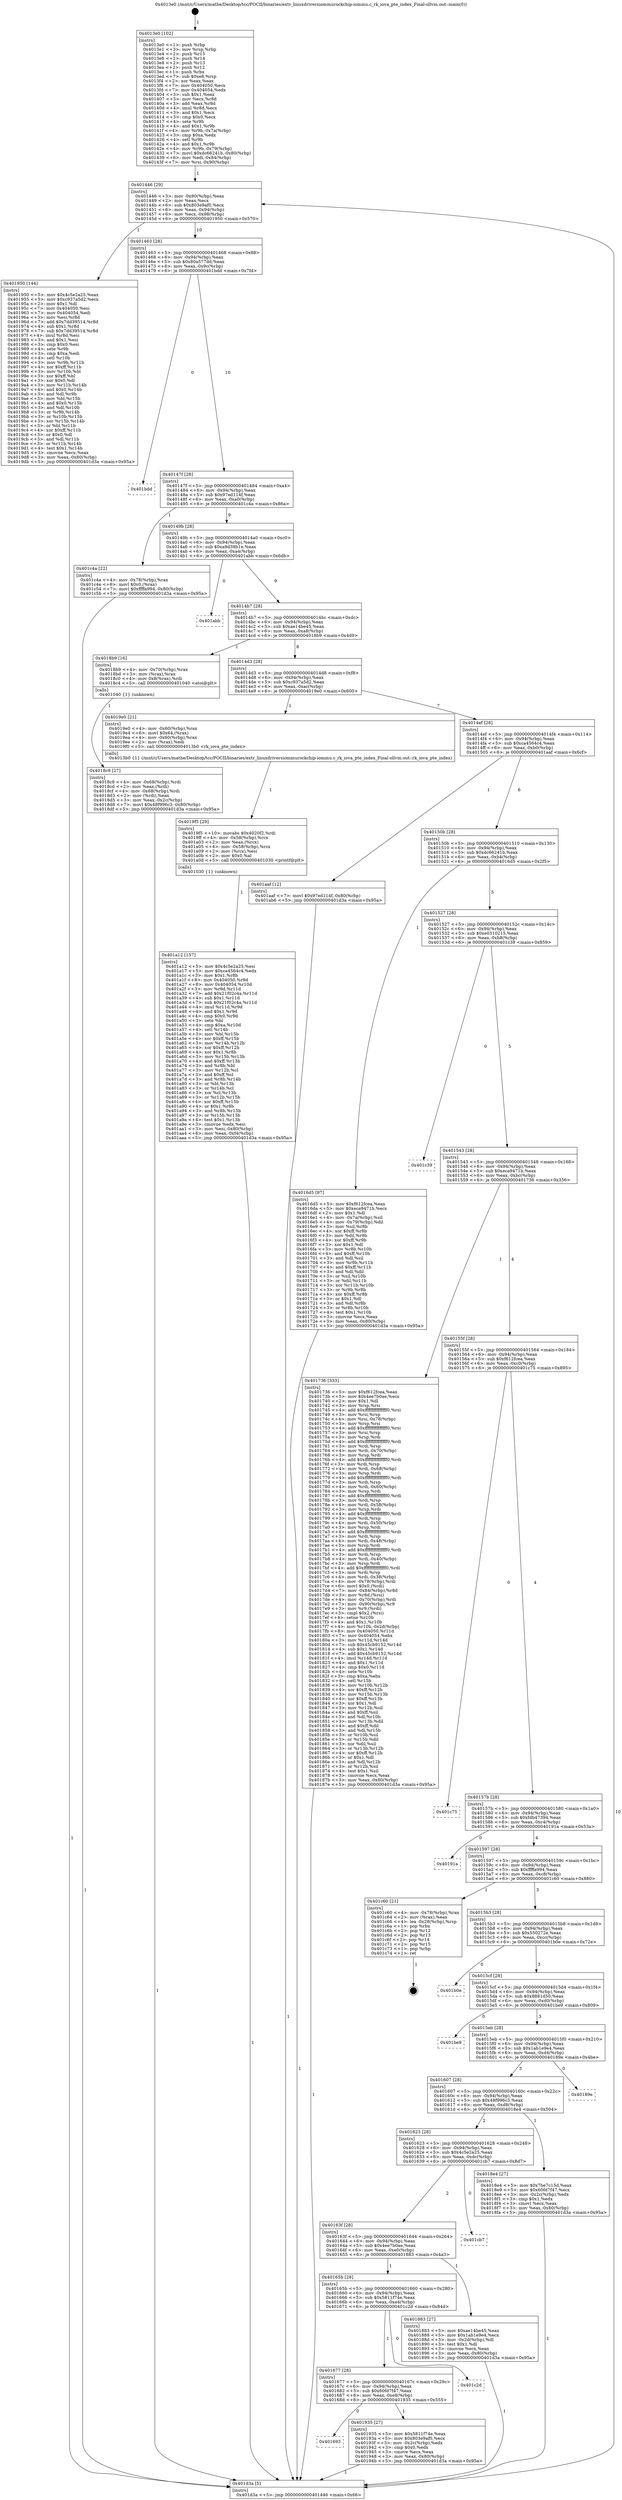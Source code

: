 digraph "0x4013e0" {
  label = "0x4013e0 (/mnt/c/Users/mathe/Desktop/tcc/POCII/binaries/extr_linuxdriversiommurockchip-iommu.c_rk_iova_pte_index_Final-ollvm.out::main(0))"
  labelloc = "t"
  node[shape=record]

  Entry [label="",width=0.3,height=0.3,shape=circle,fillcolor=black,style=filled]
  "0x401446" [label="{
     0x401446 [29]\l
     | [instrs]\l
     &nbsp;&nbsp;0x401446 \<+3\>: mov -0x80(%rbp),%eax\l
     &nbsp;&nbsp;0x401449 \<+2\>: mov %eax,%ecx\l
     &nbsp;&nbsp;0x40144b \<+6\>: sub $0x803e9af0,%ecx\l
     &nbsp;&nbsp;0x401451 \<+6\>: mov %eax,-0x94(%rbp)\l
     &nbsp;&nbsp;0x401457 \<+6\>: mov %ecx,-0x98(%rbp)\l
     &nbsp;&nbsp;0x40145d \<+6\>: je 0000000000401950 \<main+0x570\>\l
  }"]
  "0x401950" [label="{
     0x401950 [144]\l
     | [instrs]\l
     &nbsp;&nbsp;0x401950 \<+5\>: mov $0x4c5e2a25,%eax\l
     &nbsp;&nbsp;0x401955 \<+5\>: mov $0xc937a5d2,%ecx\l
     &nbsp;&nbsp;0x40195a \<+2\>: mov $0x1,%dl\l
     &nbsp;&nbsp;0x40195c \<+7\>: mov 0x404050,%esi\l
     &nbsp;&nbsp;0x401963 \<+7\>: mov 0x404054,%edi\l
     &nbsp;&nbsp;0x40196a \<+3\>: mov %esi,%r8d\l
     &nbsp;&nbsp;0x40196d \<+7\>: add $0x7dd39514,%r8d\l
     &nbsp;&nbsp;0x401974 \<+4\>: sub $0x1,%r8d\l
     &nbsp;&nbsp;0x401978 \<+7\>: sub $0x7dd39514,%r8d\l
     &nbsp;&nbsp;0x40197f \<+4\>: imul %r8d,%esi\l
     &nbsp;&nbsp;0x401983 \<+3\>: and $0x1,%esi\l
     &nbsp;&nbsp;0x401986 \<+3\>: cmp $0x0,%esi\l
     &nbsp;&nbsp;0x401989 \<+4\>: sete %r9b\l
     &nbsp;&nbsp;0x40198d \<+3\>: cmp $0xa,%edi\l
     &nbsp;&nbsp;0x401990 \<+4\>: setl %r10b\l
     &nbsp;&nbsp;0x401994 \<+3\>: mov %r9b,%r11b\l
     &nbsp;&nbsp;0x401997 \<+4\>: xor $0xff,%r11b\l
     &nbsp;&nbsp;0x40199b \<+3\>: mov %r10b,%bl\l
     &nbsp;&nbsp;0x40199e \<+3\>: xor $0xff,%bl\l
     &nbsp;&nbsp;0x4019a1 \<+3\>: xor $0x0,%dl\l
     &nbsp;&nbsp;0x4019a4 \<+3\>: mov %r11b,%r14b\l
     &nbsp;&nbsp;0x4019a7 \<+4\>: and $0x0,%r14b\l
     &nbsp;&nbsp;0x4019ab \<+3\>: and %dl,%r9b\l
     &nbsp;&nbsp;0x4019ae \<+3\>: mov %bl,%r15b\l
     &nbsp;&nbsp;0x4019b1 \<+4\>: and $0x0,%r15b\l
     &nbsp;&nbsp;0x4019b5 \<+3\>: and %dl,%r10b\l
     &nbsp;&nbsp;0x4019b8 \<+3\>: or %r9b,%r14b\l
     &nbsp;&nbsp;0x4019bb \<+3\>: or %r10b,%r15b\l
     &nbsp;&nbsp;0x4019be \<+3\>: xor %r15b,%r14b\l
     &nbsp;&nbsp;0x4019c1 \<+3\>: or %bl,%r11b\l
     &nbsp;&nbsp;0x4019c4 \<+4\>: xor $0xff,%r11b\l
     &nbsp;&nbsp;0x4019c8 \<+3\>: or $0x0,%dl\l
     &nbsp;&nbsp;0x4019cb \<+3\>: and %dl,%r11b\l
     &nbsp;&nbsp;0x4019ce \<+3\>: or %r11b,%r14b\l
     &nbsp;&nbsp;0x4019d1 \<+4\>: test $0x1,%r14b\l
     &nbsp;&nbsp;0x4019d5 \<+3\>: cmovne %ecx,%eax\l
     &nbsp;&nbsp;0x4019d8 \<+3\>: mov %eax,-0x80(%rbp)\l
     &nbsp;&nbsp;0x4019db \<+5\>: jmp 0000000000401d3a \<main+0x95a\>\l
  }"]
  "0x401463" [label="{
     0x401463 [28]\l
     | [instrs]\l
     &nbsp;&nbsp;0x401463 \<+5\>: jmp 0000000000401468 \<main+0x88\>\l
     &nbsp;&nbsp;0x401468 \<+6\>: mov -0x94(%rbp),%eax\l
     &nbsp;&nbsp;0x40146e \<+5\>: sub $0x80a577dd,%eax\l
     &nbsp;&nbsp;0x401473 \<+6\>: mov %eax,-0x9c(%rbp)\l
     &nbsp;&nbsp;0x401479 \<+6\>: je 0000000000401bdd \<main+0x7fd\>\l
  }"]
  Exit [label="",width=0.3,height=0.3,shape=circle,fillcolor=black,style=filled,peripheries=2]
  "0x401bdd" [label="{
     0x401bdd\l
  }", style=dashed]
  "0x40147f" [label="{
     0x40147f [28]\l
     | [instrs]\l
     &nbsp;&nbsp;0x40147f \<+5\>: jmp 0000000000401484 \<main+0xa4\>\l
     &nbsp;&nbsp;0x401484 \<+6\>: mov -0x94(%rbp),%eax\l
     &nbsp;&nbsp;0x40148a \<+5\>: sub $0x97ed114f,%eax\l
     &nbsp;&nbsp;0x40148f \<+6\>: mov %eax,-0xa0(%rbp)\l
     &nbsp;&nbsp;0x401495 \<+6\>: je 0000000000401c4a \<main+0x86a\>\l
  }"]
  "0x401a12" [label="{
     0x401a12 [157]\l
     | [instrs]\l
     &nbsp;&nbsp;0x401a12 \<+5\>: mov $0x4c5e2a25,%esi\l
     &nbsp;&nbsp;0x401a17 \<+5\>: mov $0xca4564c4,%edx\l
     &nbsp;&nbsp;0x401a1c \<+3\>: mov $0x1,%r8b\l
     &nbsp;&nbsp;0x401a1f \<+8\>: mov 0x404050,%r9d\l
     &nbsp;&nbsp;0x401a27 \<+8\>: mov 0x404054,%r10d\l
     &nbsp;&nbsp;0x401a2f \<+3\>: mov %r9d,%r11d\l
     &nbsp;&nbsp;0x401a32 \<+7\>: add $0x21f02c4a,%r11d\l
     &nbsp;&nbsp;0x401a39 \<+4\>: sub $0x1,%r11d\l
     &nbsp;&nbsp;0x401a3d \<+7\>: sub $0x21f02c4a,%r11d\l
     &nbsp;&nbsp;0x401a44 \<+4\>: imul %r11d,%r9d\l
     &nbsp;&nbsp;0x401a48 \<+4\>: and $0x1,%r9d\l
     &nbsp;&nbsp;0x401a4c \<+4\>: cmp $0x0,%r9d\l
     &nbsp;&nbsp;0x401a50 \<+3\>: sete %bl\l
     &nbsp;&nbsp;0x401a53 \<+4\>: cmp $0xa,%r10d\l
     &nbsp;&nbsp;0x401a57 \<+4\>: setl %r14b\l
     &nbsp;&nbsp;0x401a5b \<+3\>: mov %bl,%r15b\l
     &nbsp;&nbsp;0x401a5e \<+4\>: xor $0xff,%r15b\l
     &nbsp;&nbsp;0x401a62 \<+3\>: mov %r14b,%r12b\l
     &nbsp;&nbsp;0x401a65 \<+4\>: xor $0xff,%r12b\l
     &nbsp;&nbsp;0x401a69 \<+4\>: xor $0x1,%r8b\l
     &nbsp;&nbsp;0x401a6d \<+3\>: mov %r15b,%r13b\l
     &nbsp;&nbsp;0x401a70 \<+4\>: and $0xff,%r13b\l
     &nbsp;&nbsp;0x401a74 \<+3\>: and %r8b,%bl\l
     &nbsp;&nbsp;0x401a77 \<+3\>: mov %r12b,%cl\l
     &nbsp;&nbsp;0x401a7a \<+3\>: and $0xff,%cl\l
     &nbsp;&nbsp;0x401a7d \<+3\>: and %r8b,%r14b\l
     &nbsp;&nbsp;0x401a80 \<+3\>: or %bl,%r13b\l
     &nbsp;&nbsp;0x401a83 \<+3\>: or %r14b,%cl\l
     &nbsp;&nbsp;0x401a86 \<+3\>: xor %cl,%r13b\l
     &nbsp;&nbsp;0x401a89 \<+3\>: or %r12b,%r15b\l
     &nbsp;&nbsp;0x401a8c \<+4\>: xor $0xff,%r15b\l
     &nbsp;&nbsp;0x401a90 \<+4\>: or $0x1,%r8b\l
     &nbsp;&nbsp;0x401a94 \<+3\>: and %r8b,%r15b\l
     &nbsp;&nbsp;0x401a97 \<+3\>: or %r15b,%r13b\l
     &nbsp;&nbsp;0x401a9a \<+4\>: test $0x1,%r13b\l
     &nbsp;&nbsp;0x401a9e \<+3\>: cmovne %edx,%esi\l
     &nbsp;&nbsp;0x401aa1 \<+3\>: mov %esi,-0x80(%rbp)\l
     &nbsp;&nbsp;0x401aa4 \<+6\>: mov %eax,-0xf4(%rbp)\l
     &nbsp;&nbsp;0x401aaa \<+5\>: jmp 0000000000401d3a \<main+0x95a\>\l
  }"]
  "0x401c4a" [label="{
     0x401c4a [22]\l
     | [instrs]\l
     &nbsp;&nbsp;0x401c4a \<+4\>: mov -0x78(%rbp),%rax\l
     &nbsp;&nbsp;0x401c4e \<+6\>: movl $0x0,(%rax)\l
     &nbsp;&nbsp;0x401c54 \<+7\>: movl $0xffffa994,-0x80(%rbp)\l
     &nbsp;&nbsp;0x401c5b \<+5\>: jmp 0000000000401d3a \<main+0x95a\>\l
  }"]
  "0x40149b" [label="{
     0x40149b [28]\l
     | [instrs]\l
     &nbsp;&nbsp;0x40149b \<+5\>: jmp 00000000004014a0 \<main+0xc0\>\l
     &nbsp;&nbsp;0x4014a0 \<+6\>: mov -0x94(%rbp),%eax\l
     &nbsp;&nbsp;0x4014a6 \<+5\>: sub $0xa9d39b1e,%eax\l
     &nbsp;&nbsp;0x4014ab \<+6\>: mov %eax,-0xa4(%rbp)\l
     &nbsp;&nbsp;0x4014b1 \<+6\>: je 0000000000401abb \<main+0x6db\>\l
  }"]
  "0x4019f5" [label="{
     0x4019f5 [29]\l
     | [instrs]\l
     &nbsp;&nbsp;0x4019f5 \<+10\>: movabs $0x4020f2,%rdi\l
     &nbsp;&nbsp;0x4019ff \<+4\>: mov -0x58(%rbp),%rcx\l
     &nbsp;&nbsp;0x401a03 \<+2\>: mov %eax,(%rcx)\l
     &nbsp;&nbsp;0x401a05 \<+4\>: mov -0x58(%rbp),%rcx\l
     &nbsp;&nbsp;0x401a09 \<+2\>: mov (%rcx),%esi\l
     &nbsp;&nbsp;0x401a0b \<+2\>: mov $0x0,%al\l
     &nbsp;&nbsp;0x401a0d \<+5\>: call 0000000000401030 \<printf@plt\>\l
     | [calls]\l
     &nbsp;&nbsp;0x401030 \{1\} (unknown)\l
  }"]
  "0x401abb" [label="{
     0x401abb\l
  }", style=dashed]
  "0x4014b7" [label="{
     0x4014b7 [28]\l
     | [instrs]\l
     &nbsp;&nbsp;0x4014b7 \<+5\>: jmp 00000000004014bc \<main+0xdc\>\l
     &nbsp;&nbsp;0x4014bc \<+6\>: mov -0x94(%rbp),%eax\l
     &nbsp;&nbsp;0x4014c2 \<+5\>: sub $0xae14be45,%eax\l
     &nbsp;&nbsp;0x4014c7 \<+6\>: mov %eax,-0xa8(%rbp)\l
     &nbsp;&nbsp;0x4014cd \<+6\>: je 00000000004018b9 \<main+0x4d9\>\l
  }"]
  "0x401693" [label="{
     0x401693\l
  }", style=dashed]
  "0x4018b9" [label="{
     0x4018b9 [16]\l
     | [instrs]\l
     &nbsp;&nbsp;0x4018b9 \<+4\>: mov -0x70(%rbp),%rax\l
     &nbsp;&nbsp;0x4018bd \<+3\>: mov (%rax),%rax\l
     &nbsp;&nbsp;0x4018c0 \<+4\>: mov 0x8(%rax),%rdi\l
     &nbsp;&nbsp;0x4018c4 \<+5\>: call 0000000000401040 \<atoi@plt\>\l
     | [calls]\l
     &nbsp;&nbsp;0x401040 \{1\} (unknown)\l
  }"]
  "0x4014d3" [label="{
     0x4014d3 [28]\l
     | [instrs]\l
     &nbsp;&nbsp;0x4014d3 \<+5\>: jmp 00000000004014d8 \<main+0xf8\>\l
     &nbsp;&nbsp;0x4014d8 \<+6\>: mov -0x94(%rbp),%eax\l
     &nbsp;&nbsp;0x4014de \<+5\>: sub $0xc937a5d2,%eax\l
     &nbsp;&nbsp;0x4014e3 \<+6\>: mov %eax,-0xac(%rbp)\l
     &nbsp;&nbsp;0x4014e9 \<+6\>: je 00000000004019e0 \<main+0x600\>\l
  }"]
  "0x401935" [label="{
     0x401935 [27]\l
     | [instrs]\l
     &nbsp;&nbsp;0x401935 \<+5\>: mov $0x5811f74e,%eax\l
     &nbsp;&nbsp;0x40193a \<+5\>: mov $0x803e9af0,%ecx\l
     &nbsp;&nbsp;0x40193f \<+3\>: mov -0x2c(%rbp),%edx\l
     &nbsp;&nbsp;0x401942 \<+3\>: cmp $0x0,%edx\l
     &nbsp;&nbsp;0x401945 \<+3\>: cmove %ecx,%eax\l
     &nbsp;&nbsp;0x401948 \<+3\>: mov %eax,-0x80(%rbp)\l
     &nbsp;&nbsp;0x40194b \<+5\>: jmp 0000000000401d3a \<main+0x95a\>\l
  }"]
  "0x4019e0" [label="{
     0x4019e0 [21]\l
     | [instrs]\l
     &nbsp;&nbsp;0x4019e0 \<+4\>: mov -0x60(%rbp),%rax\l
     &nbsp;&nbsp;0x4019e4 \<+6\>: movl $0x64,(%rax)\l
     &nbsp;&nbsp;0x4019ea \<+4\>: mov -0x60(%rbp),%rax\l
     &nbsp;&nbsp;0x4019ee \<+2\>: mov (%rax),%edi\l
     &nbsp;&nbsp;0x4019f0 \<+5\>: call 00000000004013b0 \<rk_iova_pte_index\>\l
     | [calls]\l
     &nbsp;&nbsp;0x4013b0 \{1\} (/mnt/c/Users/mathe/Desktop/tcc/POCII/binaries/extr_linuxdriversiommurockchip-iommu.c_rk_iova_pte_index_Final-ollvm.out::rk_iova_pte_index)\l
  }"]
  "0x4014ef" [label="{
     0x4014ef [28]\l
     | [instrs]\l
     &nbsp;&nbsp;0x4014ef \<+5\>: jmp 00000000004014f4 \<main+0x114\>\l
     &nbsp;&nbsp;0x4014f4 \<+6\>: mov -0x94(%rbp),%eax\l
     &nbsp;&nbsp;0x4014fa \<+5\>: sub $0xca4564c4,%eax\l
     &nbsp;&nbsp;0x4014ff \<+6\>: mov %eax,-0xb0(%rbp)\l
     &nbsp;&nbsp;0x401505 \<+6\>: je 0000000000401aaf \<main+0x6cf\>\l
  }"]
  "0x401677" [label="{
     0x401677 [28]\l
     | [instrs]\l
     &nbsp;&nbsp;0x401677 \<+5\>: jmp 000000000040167c \<main+0x29c\>\l
     &nbsp;&nbsp;0x40167c \<+6\>: mov -0x94(%rbp),%eax\l
     &nbsp;&nbsp;0x401682 \<+5\>: sub $0x60fd7f47,%eax\l
     &nbsp;&nbsp;0x401687 \<+6\>: mov %eax,-0xe8(%rbp)\l
     &nbsp;&nbsp;0x40168d \<+6\>: je 0000000000401935 \<main+0x555\>\l
  }"]
  "0x401aaf" [label="{
     0x401aaf [12]\l
     | [instrs]\l
     &nbsp;&nbsp;0x401aaf \<+7\>: movl $0x97ed114f,-0x80(%rbp)\l
     &nbsp;&nbsp;0x401ab6 \<+5\>: jmp 0000000000401d3a \<main+0x95a\>\l
  }"]
  "0x40150b" [label="{
     0x40150b [28]\l
     | [instrs]\l
     &nbsp;&nbsp;0x40150b \<+5\>: jmp 0000000000401510 \<main+0x130\>\l
     &nbsp;&nbsp;0x401510 \<+6\>: mov -0x94(%rbp),%eax\l
     &nbsp;&nbsp;0x401516 \<+5\>: sub $0xdc66241b,%eax\l
     &nbsp;&nbsp;0x40151b \<+6\>: mov %eax,-0xb4(%rbp)\l
     &nbsp;&nbsp;0x401521 \<+6\>: je 00000000004016d5 \<main+0x2f5\>\l
  }"]
  "0x401c2d" [label="{
     0x401c2d\l
  }", style=dashed]
  "0x4016d5" [label="{
     0x4016d5 [97]\l
     | [instrs]\l
     &nbsp;&nbsp;0x4016d5 \<+5\>: mov $0xf612fcea,%eax\l
     &nbsp;&nbsp;0x4016da \<+5\>: mov $0xeca9471b,%ecx\l
     &nbsp;&nbsp;0x4016df \<+2\>: mov $0x1,%dl\l
     &nbsp;&nbsp;0x4016e1 \<+4\>: mov -0x7a(%rbp),%sil\l
     &nbsp;&nbsp;0x4016e5 \<+4\>: mov -0x79(%rbp),%dil\l
     &nbsp;&nbsp;0x4016e9 \<+3\>: mov %sil,%r8b\l
     &nbsp;&nbsp;0x4016ec \<+4\>: xor $0xff,%r8b\l
     &nbsp;&nbsp;0x4016f0 \<+3\>: mov %dil,%r9b\l
     &nbsp;&nbsp;0x4016f3 \<+4\>: xor $0xff,%r9b\l
     &nbsp;&nbsp;0x4016f7 \<+3\>: xor $0x1,%dl\l
     &nbsp;&nbsp;0x4016fa \<+3\>: mov %r8b,%r10b\l
     &nbsp;&nbsp;0x4016fd \<+4\>: and $0xff,%r10b\l
     &nbsp;&nbsp;0x401701 \<+3\>: and %dl,%sil\l
     &nbsp;&nbsp;0x401704 \<+3\>: mov %r9b,%r11b\l
     &nbsp;&nbsp;0x401707 \<+4\>: and $0xff,%r11b\l
     &nbsp;&nbsp;0x40170b \<+3\>: and %dl,%dil\l
     &nbsp;&nbsp;0x40170e \<+3\>: or %sil,%r10b\l
     &nbsp;&nbsp;0x401711 \<+3\>: or %dil,%r11b\l
     &nbsp;&nbsp;0x401714 \<+3\>: xor %r11b,%r10b\l
     &nbsp;&nbsp;0x401717 \<+3\>: or %r9b,%r8b\l
     &nbsp;&nbsp;0x40171a \<+4\>: xor $0xff,%r8b\l
     &nbsp;&nbsp;0x40171e \<+3\>: or $0x1,%dl\l
     &nbsp;&nbsp;0x401721 \<+3\>: and %dl,%r8b\l
     &nbsp;&nbsp;0x401724 \<+3\>: or %r8b,%r10b\l
     &nbsp;&nbsp;0x401727 \<+4\>: test $0x1,%r10b\l
     &nbsp;&nbsp;0x40172b \<+3\>: cmovne %ecx,%eax\l
     &nbsp;&nbsp;0x40172e \<+3\>: mov %eax,-0x80(%rbp)\l
     &nbsp;&nbsp;0x401731 \<+5\>: jmp 0000000000401d3a \<main+0x95a\>\l
  }"]
  "0x401527" [label="{
     0x401527 [28]\l
     | [instrs]\l
     &nbsp;&nbsp;0x401527 \<+5\>: jmp 000000000040152c \<main+0x14c\>\l
     &nbsp;&nbsp;0x40152c \<+6\>: mov -0x94(%rbp),%eax\l
     &nbsp;&nbsp;0x401532 \<+5\>: sub $0xe0310215,%eax\l
     &nbsp;&nbsp;0x401537 \<+6\>: mov %eax,-0xb8(%rbp)\l
     &nbsp;&nbsp;0x40153d \<+6\>: je 0000000000401c39 \<main+0x859\>\l
  }"]
  "0x401d3a" [label="{
     0x401d3a [5]\l
     | [instrs]\l
     &nbsp;&nbsp;0x401d3a \<+5\>: jmp 0000000000401446 \<main+0x66\>\l
  }"]
  "0x4013e0" [label="{
     0x4013e0 [102]\l
     | [instrs]\l
     &nbsp;&nbsp;0x4013e0 \<+1\>: push %rbp\l
     &nbsp;&nbsp;0x4013e1 \<+3\>: mov %rsp,%rbp\l
     &nbsp;&nbsp;0x4013e4 \<+2\>: push %r15\l
     &nbsp;&nbsp;0x4013e6 \<+2\>: push %r14\l
     &nbsp;&nbsp;0x4013e8 \<+2\>: push %r13\l
     &nbsp;&nbsp;0x4013ea \<+2\>: push %r12\l
     &nbsp;&nbsp;0x4013ec \<+1\>: push %rbx\l
     &nbsp;&nbsp;0x4013ed \<+7\>: sub $0xe8,%rsp\l
     &nbsp;&nbsp;0x4013f4 \<+2\>: xor %eax,%eax\l
     &nbsp;&nbsp;0x4013f6 \<+7\>: mov 0x404050,%ecx\l
     &nbsp;&nbsp;0x4013fd \<+7\>: mov 0x404054,%edx\l
     &nbsp;&nbsp;0x401404 \<+3\>: sub $0x1,%eax\l
     &nbsp;&nbsp;0x401407 \<+3\>: mov %ecx,%r8d\l
     &nbsp;&nbsp;0x40140a \<+3\>: add %eax,%r8d\l
     &nbsp;&nbsp;0x40140d \<+4\>: imul %r8d,%ecx\l
     &nbsp;&nbsp;0x401411 \<+3\>: and $0x1,%ecx\l
     &nbsp;&nbsp;0x401414 \<+3\>: cmp $0x0,%ecx\l
     &nbsp;&nbsp;0x401417 \<+4\>: sete %r9b\l
     &nbsp;&nbsp;0x40141b \<+4\>: and $0x1,%r9b\l
     &nbsp;&nbsp;0x40141f \<+4\>: mov %r9b,-0x7a(%rbp)\l
     &nbsp;&nbsp;0x401423 \<+3\>: cmp $0xa,%edx\l
     &nbsp;&nbsp;0x401426 \<+4\>: setl %r9b\l
     &nbsp;&nbsp;0x40142a \<+4\>: and $0x1,%r9b\l
     &nbsp;&nbsp;0x40142e \<+4\>: mov %r9b,-0x79(%rbp)\l
     &nbsp;&nbsp;0x401432 \<+7\>: movl $0xdc66241b,-0x80(%rbp)\l
     &nbsp;&nbsp;0x401439 \<+6\>: mov %edi,-0x84(%rbp)\l
     &nbsp;&nbsp;0x40143f \<+7\>: mov %rsi,-0x90(%rbp)\l
  }"]
  "0x4018c9" [label="{
     0x4018c9 [27]\l
     | [instrs]\l
     &nbsp;&nbsp;0x4018c9 \<+4\>: mov -0x68(%rbp),%rdi\l
     &nbsp;&nbsp;0x4018cd \<+2\>: mov %eax,(%rdi)\l
     &nbsp;&nbsp;0x4018cf \<+4\>: mov -0x68(%rbp),%rdi\l
     &nbsp;&nbsp;0x4018d3 \<+2\>: mov (%rdi),%eax\l
     &nbsp;&nbsp;0x4018d5 \<+3\>: mov %eax,-0x2c(%rbp)\l
     &nbsp;&nbsp;0x4018d8 \<+7\>: movl $0x48f996c3,-0x80(%rbp)\l
     &nbsp;&nbsp;0x4018df \<+5\>: jmp 0000000000401d3a \<main+0x95a\>\l
  }"]
  "0x401c39" [label="{
     0x401c39\l
  }", style=dashed]
  "0x401543" [label="{
     0x401543 [28]\l
     | [instrs]\l
     &nbsp;&nbsp;0x401543 \<+5\>: jmp 0000000000401548 \<main+0x168\>\l
     &nbsp;&nbsp;0x401548 \<+6\>: mov -0x94(%rbp),%eax\l
     &nbsp;&nbsp;0x40154e \<+5\>: sub $0xeca9471b,%eax\l
     &nbsp;&nbsp;0x401553 \<+6\>: mov %eax,-0xbc(%rbp)\l
     &nbsp;&nbsp;0x401559 \<+6\>: je 0000000000401736 \<main+0x356\>\l
  }"]
  "0x40165b" [label="{
     0x40165b [28]\l
     | [instrs]\l
     &nbsp;&nbsp;0x40165b \<+5\>: jmp 0000000000401660 \<main+0x280\>\l
     &nbsp;&nbsp;0x401660 \<+6\>: mov -0x94(%rbp),%eax\l
     &nbsp;&nbsp;0x401666 \<+5\>: sub $0x5811f74e,%eax\l
     &nbsp;&nbsp;0x40166b \<+6\>: mov %eax,-0xe4(%rbp)\l
     &nbsp;&nbsp;0x401671 \<+6\>: je 0000000000401c2d \<main+0x84d\>\l
  }"]
  "0x401736" [label="{
     0x401736 [333]\l
     | [instrs]\l
     &nbsp;&nbsp;0x401736 \<+5\>: mov $0xf612fcea,%eax\l
     &nbsp;&nbsp;0x40173b \<+5\>: mov $0x4ee7b0ae,%ecx\l
     &nbsp;&nbsp;0x401740 \<+2\>: mov $0x1,%dl\l
     &nbsp;&nbsp;0x401742 \<+3\>: mov %rsp,%rsi\l
     &nbsp;&nbsp;0x401745 \<+4\>: add $0xfffffffffffffff0,%rsi\l
     &nbsp;&nbsp;0x401749 \<+3\>: mov %rsi,%rsp\l
     &nbsp;&nbsp;0x40174c \<+4\>: mov %rsi,-0x78(%rbp)\l
     &nbsp;&nbsp;0x401750 \<+3\>: mov %rsp,%rsi\l
     &nbsp;&nbsp;0x401753 \<+4\>: add $0xfffffffffffffff0,%rsi\l
     &nbsp;&nbsp;0x401757 \<+3\>: mov %rsi,%rsp\l
     &nbsp;&nbsp;0x40175a \<+3\>: mov %rsp,%rdi\l
     &nbsp;&nbsp;0x40175d \<+4\>: add $0xfffffffffffffff0,%rdi\l
     &nbsp;&nbsp;0x401761 \<+3\>: mov %rdi,%rsp\l
     &nbsp;&nbsp;0x401764 \<+4\>: mov %rdi,-0x70(%rbp)\l
     &nbsp;&nbsp;0x401768 \<+3\>: mov %rsp,%rdi\l
     &nbsp;&nbsp;0x40176b \<+4\>: add $0xfffffffffffffff0,%rdi\l
     &nbsp;&nbsp;0x40176f \<+3\>: mov %rdi,%rsp\l
     &nbsp;&nbsp;0x401772 \<+4\>: mov %rdi,-0x68(%rbp)\l
     &nbsp;&nbsp;0x401776 \<+3\>: mov %rsp,%rdi\l
     &nbsp;&nbsp;0x401779 \<+4\>: add $0xfffffffffffffff0,%rdi\l
     &nbsp;&nbsp;0x40177d \<+3\>: mov %rdi,%rsp\l
     &nbsp;&nbsp;0x401780 \<+4\>: mov %rdi,-0x60(%rbp)\l
     &nbsp;&nbsp;0x401784 \<+3\>: mov %rsp,%rdi\l
     &nbsp;&nbsp;0x401787 \<+4\>: add $0xfffffffffffffff0,%rdi\l
     &nbsp;&nbsp;0x40178b \<+3\>: mov %rdi,%rsp\l
     &nbsp;&nbsp;0x40178e \<+4\>: mov %rdi,-0x58(%rbp)\l
     &nbsp;&nbsp;0x401792 \<+3\>: mov %rsp,%rdi\l
     &nbsp;&nbsp;0x401795 \<+4\>: add $0xfffffffffffffff0,%rdi\l
     &nbsp;&nbsp;0x401799 \<+3\>: mov %rdi,%rsp\l
     &nbsp;&nbsp;0x40179c \<+4\>: mov %rdi,-0x50(%rbp)\l
     &nbsp;&nbsp;0x4017a0 \<+3\>: mov %rsp,%rdi\l
     &nbsp;&nbsp;0x4017a3 \<+4\>: add $0xfffffffffffffff0,%rdi\l
     &nbsp;&nbsp;0x4017a7 \<+3\>: mov %rdi,%rsp\l
     &nbsp;&nbsp;0x4017aa \<+4\>: mov %rdi,-0x48(%rbp)\l
     &nbsp;&nbsp;0x4017ae \<+3\>: mov %rsp,%rdi\l
     &nbsp;&nbsp;0x4017b1 \<+4\>: add $0xfffffffffffffff0,%rdi\l
     &nbsp;&nbsp;0x4017b5 \<+3\>: mov %rdi,%rsp\l
     &nbsp;&nbsp;0x4017b8 \<+4\>: mov %rdi,-0x40(%rbp)\l
     &nbsp;&nbsp;0x4017bc \<+3\>: mov %rsp,%rdi\l
     &nbsp;&nbsp;0x4017bf \<+4\>: add $0xfffffffffffffff0,%rdi\l
     &nbsp;&nbsp;0x4017c3 \<+3\>: mov %rdi,%rsp\l
     &nbsp;&nbsp;0x4017c6 \<+4\>: mov %rdi,-0x38(%rbp)\l
     &nbsp;&nbsp;0x4017ca \<+4\>: mov -0x78(%rbp),%rdi\l
     &nbsp;&nbsp;0x4017ce \<+6\>: movl $0x0,(%rdi)\l
     &nbsp;&nbsp;0x4017d4 \<+7\>: mov -0x84(%rbp),%r8d\l
     &nbsp;&nbsp;0x4017db \<+3\>: mov %r8d,(%rsi)\l
     &nbsp;&nbsp;0x4017de \<+4\>: mov -0x70(%rbp),%rdi\l
     &nbsp;&nbsp;0x4017e2 \<+7\>: mov -0x90(%rbp),%r9\l
     &nbsp;&nbsp;0x4017e9 \<+3\>: mov %r9,(%rdi)\l
     &nbsp;&nbsp;0x4017ec \<+3\>: cmpl $0x2,(%rsi)\l
     &nbsp;&nbsp;0x4017ef \<+4\>: setne %r10b\l
     &nbsp;&nbsp;0x4017f3 \<+4\>: and $0x1,%r10b\l
     &nbsp;&nbsp;0x4017f7 \<+4\>: mov %r10b,-0x2d(%rbp)\l
     &nbsp;&nbsp;0x4017fb \<+8\>: mov 0x404050,%r11d\l
     &nbsp;&nbsp;0x401803 \<+7\>: mov 0x404054,%ebx\l
     &nbsp;&nbsp;0x40180a \<+3\>: mov %r11d,%r14d\l
     &nbsp;&nbsp;0x40180d \<+7\>: sub $0x45cb9152,%r14d\l
     &nbsp;&nbsp;0x401814 \<+4\>: sub $0x1,%r14d\l
     &nbsp;&nbsp;0x401818 \<+7\>: add $0x45cb9152,%r14d\l
     &nbsp;&nbsp;0x40181f \<+4\>: imul %r14d,%r11d\l
     &nbsp;&nbsp;0x401823 \<+4\>: and $0x1,%r11d\l
     &nbsp;&nbsp;0x401827 \<+4\>: cmp $0x0,%r11d\l
     &nbsp;&nbsp;0x40182b \<+4\>: sete %r10b\l
     &nbsp;&nbsp;0x40182f \<+3\>: cmp $0xa,%ebx\l
     &nbsp;&nbsp;0x401832 \<+4\>: setl %r15b\l
     &nbsp;&nbsp;0x401836 \<+3\>: mov %r10b,%r12b\l
     &nbsp;&nbsp;0x401839 \<+4\>: xor $0xff,%r12b\l
     &nbsp;&nbsp;0x40183d \<+3\>: mov %r15b,%r13b\l
     &nbsp;&nbsp;0x401840 \<+4\>: xor $0xff,%r13b\l
     &nbsp;&nbsp;0x401844 \<+3\>: xor $0x1,%dl\l
     &nbsp;&nbsp;0x401847 \<+3\>: mov %r12b,%sil\l
     &nbsp;&nbsp;0x40184a \<+4\>: and $0xff,%sil\l
     &nbsp;&nbsp;0x40184e \<+3\>: and %dl,%r10b\l
     &nbsp;&nbsp;0x401851 \<+3\>: mov %r13b,%dil\l
     &nbsp;&nbsp;0x401854 \<+4\>: and $0xff,%dil\l
     &nbsp;&nbsp;0x401858 \<+3\>: and %dl,%r15b\l
     &nbsp;&nbsp;0x40185b \<+3\>: or %r10b,%sil\l
     &nbsp;&nbsp;0x40185e \<+3\>: or %r15b,%dil\l
     &nbsp;&nbsp;0x401861 \<+3\>: xor %dil,%sil\l
     &nbsp;&nbsp;0x401864 \<+3\>: or %r13b,%r12b\l
     &nbsp;&nbsp;0x401867 \<+4\>: xor $0xff,%r12b\l
     &nbsp;&nbsp;0x40186b \<+3\>: or $0x1,%dl\l
     &nbsp;&nbsp;0x40186e \<+3\>: and %dl,%r12b\l
     &nbsp;&nbsp;0x401871 \<+3\>: or %r12b,%sil\l
     &nbsp;&nbsp;0x401874 \<+4\>: test $0x1,%sil\l
     &nbsp;&nbsp;0x401878 \<+3\>: cmovne %ecx,%eax\l
     &nbsp;&nbsp;0x40187b \<+3\>: mov %eax,-0x80(%rbp)\l
     &nbsp;&nbsp;0x40187e \<+5\>: jmp 0000000000401d3a \<main+0x95a\>\l
  }"]
  "0x40155f" [label="{
     0x40155f [28]\l
     | [instrs]\l
     &nbsp;&nbsp;0x40155f \<+5\>: jmp 0000000000401564 \<main+0x184\>\l
     &nbsp;&nbsp;0x401564 \<+6\>: mov -0x94(%rbp),%eax\l
     &nbsp;&nbsp;0x40156a \<+5\>: sub $0xf612fcea,%eax\l
     &nbsp;&nbsp;0x40156f \<+6\>: mov %eax,-0xc0(%rbp)\l
     &nbsp;&nbsp;0x401575 \<+6\>: je 0000000000401c75 \<main+0x895\>\l
  }"]
  "0x401883" [label="{
     0x401883 [27]\l
     | [instrs]\l
     &nbsp;&nbsp;0x401883 \<+5\>: mov $0xae14be45,%eax\l
     &nbsp;&nbsp;0x401888 \<+5\>: mov $0x1ab1e9e4,%ecx\l
     &nbsp;&nbsp;0x40188d \<+3\>: mov -0x2d(%rbp),%dl\l
     &nbsp;&nbsp;0x401890 \<+3\>: test $0x1,%dl\l
     &nbsp;&nbsp;0x401893 \<+3\>: cmovne %ecx,%eax\l
     &nbsp;&nbsp;0x401896 \<+3\>: mov %eax,-0x80(%rbp)\l
     &nbsp;&nbsp;0x401899 \<+5\>: jmp 0000000000401d3a \<main+0x95a\>\l
  }"]
  "0x40163f" [label="{
     0x40163f [28]\l
     | [instrs]\l
     &nbsp;&nbsp;0x40163f \<+5\>: jmp 0000000000401644 \<main+0x264\>\l
     &nbsp;&nbsp;0x401644 \<+6\>: mov -0x94(%rbp),%eax\l
     &nbsp;&nbsp;0x40164a \<+5\>: sub $0x4ee7b0ae,%eax\l
     &nbsp;&nbsp;0x40164f \<+6\>: mov %eax,-0xe0(%rbp)\l
     &nbsp;&nbsp;0x401655 \<+6\>: je 0000000000401883 \<main+0x4a3\>\l
  }"]
  "0x401c75" [label="{
     0x401c75\l
  }", style=dashed]
  "0x40157b" [label="{
     0x40157b [28]\l
     | [instrs]\l
     &nbsp;&nbsp;0x40157b \<+5\>: jmp 0000000000401580 \<main+0x1a0\>\l
     &nbsp;&nbsp;0x401580 \<+6\>: mov -0x94(%rbp),%eax\l
     &nbsp;&nbsp;0x401586 \<+5\>: sub $0xfdb47394,%eax\l
     &nbsp;&nbsp;0x40158b \<+6\>: mov %eax,-0xc4(%rbp)\l
     &nbsp;&nbsp;0x401591 \<+6\>: je 000000000040191a \<main+0x53a\>\l
  }"]
  "0x401cb7" [label="{
     0x401cb7\l
  }", style=dashed]
  "0x40191a" [label="{
     0x40191a\l
  }", style=dashed]
  "0x401597" [label="{
     0x401597 [28]\l
     | [instrs]\l
     &nbsp;&nbsp;0x401597 \<+5\>: jmp 000000000040159c \<main+0x1bc\>\l
     &nbsp;&nbsp;0x40159c \<+6\>: mov -0x94(%rbp),%eax\l
     &nbsp;&nbsp;0x4015a2 \<+5\>: sub $0xffffa994,%eax\l
     &nbsp;&nbsp;0x4015a7 \<+6\>: mov %eax,-0xc8(%rbp)\l
     &nbsp;&nbsp;0x4015ad \<+6\>: je 0000000000401c60 \<main+0x880\>\l
  }"]
  "0x401623" [label="{
     0x401623 [28]\l
     | [instrs]\l
     &nbsp;&nbsp;0x401623 \<+5\>: jmp 0000000000401628 \<main+0x248\>\l
     &nbsp;&nbsp;0x401628 \<+6\>: mov -0x94(%rbp),%eax\l
     &nbsp;&nbsp;0x40162e \<+5\>: sub $0x4c5e2a25,%eax\l
     &nbsp;&nbsp;0x401633 \<+6\>: mov %eax,-0xdc(%rbp)\l
     &nbsp;&nbsp;0x401639 \<+6\>: je 0000000000401cb7 \<main+0x8d7\>\l
  }"]
  "0x401c60" [label="{
     0x401c60 [21]\l
     | [instrs]\l
     &nbsp;&nbsp;0x401c60 \<+4\>: mov -0x78(%rbp),%rax\l
     &nbsp;&nbsp;0x401c64 \<+2\>: mov (%rax),%eax\l
     &nbsp;&nbsp;0x401c66 \<+4\>: lea -0x28(%rbp),%rsp\l
     &nbsp;&nbsp;0x401c6a \<+1\>: pop %rbx\l
     &nbsp;&nbsp;0x401c6b \<+2\>: pop %r12\l
     &nbsp;&nbsp;0x401c6d \<+2\>: pop %r13\l
     &nbsp;&nbsp;0x401c6f \<+2\>: pop %r14\l
     &nbsp;&nbsp;0x401c71 \<+2\>: pop %r15\l
     &nbsp;&nbsp;0x401c73 \<+1\>: pop %rbp\l
     &nbsp;&nbsp;0x401c74 \<+1\>: ret\l
  }"]
  "0x4015b3" [label="{
     0x4015b3 [28]\l
     | [instrs]\l
     &nbsp;&nbsp;0x4015b3 \<+5\>: jmp 00000000004015b8 \<main+0x1d8\>\l
     &nbsp;&nbsp;0x4015b8 \<+6\>: mov -0x94(%rbp),%eax\l
     &nbsp;&nbsp;0x4015be \<+5\>: sub $0x550272e,%eax\l
     &nbsp;&nbsp;0x4015c3 \<+6\>: mov %eax,-0xcc(%rbp)\l
     &nbsp;&nbsp;0x4015c9 \<+6\>: je 0000000000401b0e \<main+0x72e\>\l
  }"]
  "0x4018e4" [label="{
     0x4018e4 [27]\l
     | [instrs]\l
     &nbsp;&nbsp;0x4018e4 \<+5\>: mov $0x7be7c15d,%eax\l
     &nbsp;&nbsp;0x4018e9 \<+5\>: mov $0x60fd7f47,%ecx\l
     &nbsp;&nbsp;0x4018ee \<+3\>: mov -0x2c(%rbp),%edx\l
     &nbsp;&nbsp;0x4018f1 \<+3\>: cmp $0x1,%edx\l
     &nbsp;&nbsp;0x4018f4 \<+3\>: cmovl %ecx,%eax\l
     &nbsp;&nbsp;0x4018f7 \<+3\>: mov %eax,-0x80(%rbp)\l
     &nbsp;&nbsp;0x4018fa \<+5\>: jmp 0000000000401d3a \<main+0x95a\>\l
  }"]
  "0x401b0e" [label="{
     0x401b0e\l
  }", style=dashed]
  "0x4015cf" [label="{
     0x4015cf [28]\l
     | [instrs]\l
     &nbsp;&nbsp;0x4015cf \<+5\>: jmp 00000000004015d4 \<main+0x1f4\>\l
     &nbsp;&nbsp;0x4015d4 \<+6\>: mov -0x94(%rbp),%eax\l
     &nbsp;&nbsp;0x4015da \<+5\>: sub $0x8881d50,%eax\l
     &nbsp;&nbsp;0x4015df \<+6\>: mov %eax,-0xd0(%rbp)\l
     &nbsp;&nbsp;0x4015e5 \<+6\>: je 0000000000401be9 \<main+0x809\>\l
  }"]
  "0x401607" [label="{
     0x401607 [28]\l
     | [instrs]\l
     &nbsp;&nbsp;0x401607 \<+5\>: jmp 000000000040160c \<main+0x22c\>\l
     &nbsp;&nbsp;0x40160c \<+6\>: mov -0x94(%rbp),%eax\l
     &nbsp;&nbsp;0x401612 \<+5\>: sub $0x48f996c3,%eax\l
     &nbsp;&nbsp;0x401617 \<+6\>: mov %eax,-0xd8(%rbp)\l
     &nbsp;&nbsp;0x40161d \<+6\>: je 00000000004018e4 \<main+0x504\>\l
  }"]
  "0x401be9" [label="{
     0x401be9\l
  }", style=dashed]
  "0x4015eb" [label="{
     0x4015eb [28]\l
     | [instrs]\l
     &nbsp;&nbsp;0x4015eb \<+5\>: jmp 00000000004015f0 \<main+0x210\>\l
     &nbsp;&nbsp;0x4015f0 \<+6\>: mov -0x94(%rbp),%eax\l
     &nbsp;&nbsp;0x4015f6 \<+5\>: sub $0x1ab1e9e4,%eax\l
     &nbsp;&nbsp;0x4015fb \<+6\>: mov %eax,-0xd4(%rbp)\l
     &nbsp;&nbsp;0x401601 \<+6\>: je 000000000040189e \<main+0x4be\>\l
  }"]
  "0x40189e" [label="{
     0x40189e\l
  }", style=dashed]
  Entry -> "0x4013e0" [label=" 1"]
  "0x401446" -> "0x401950" [label=" 1"]
  "0x401446" -> "0x401463" [label=" 10"]
  "0x401c60" -> Exit [label=" 1"]
  "0x401463" -> "0x401bdd" [label=" 0"]
  "0x401463" -> "0x40147f" [label=" 10"]
  "0x401c4a" -> "0x401d3a" [label=" 1"]
  "0x40147f" -> "0x401c4a" [label=" 1"]
  "0x40147f" -> "0x40149b" [label=" 9"]
  "0x401aaf" -> "0x401d3a" [label=" 1"]
  "0x40149b" -> "0x401abb" [label=" 0"]
  "0x40149b" -> "0x4014b7" [label=" 9"]
  "0x401a12" -> "0x401d3a" [label=" 1"]
  "0x4014b7" -> "0x4018b9" [label=" 1"]
  "0x4014b7" -> "0x4014d3" [label=" 8"]
  "0x4019f5" -> "0x401a12" [label=" 1"]
  "0x4014d3" -> "0x4019e0" [label=" 1"]
  "0x4014d3" -> "0x4014ef" [label=" 7"]
  "0x4019e0" -> "0x4019f5" [label=" 1"]
  "0x4014ef" -> "0x401aaf" [label=" 1"]
  "0x4014ef" -> "0x40150b" [label=" 6"]
  "0x401935" -> "0x401d3a" [label=" 1"]
  "0x40150b" -> "0x4016d5" [label=" 1"]
  "0x40150b" -> "0x401527" [label=" 5"]
  "0x4016d5" -> "0x401d3a" [label=" 1"]
  "0x4013e0" -> "0x401446" [label=" 1"]
  "0x401d3a" -> "0x401446" [label=" 10"]
  "0x401677" -> "0x401693" [label=" 0"]
  "0x401527" -> "0x401c39" [label=" 0"]
  "0x401527" -> "0x401543" [label=" 5"]
  "0x401950" -> "0x401d3a" [label=" 1"]
  "0x401543" -> "0x401736" [label=" 1"]
  "0x401543" -> "0x40155f" [label=" 4"]
  "0x40165b" -> "0x401677" [label=" 1"]
  "0x401736" -> "0x401d3a" [label=" 1"]
  "0x40165b" -> "0x401c2d" [label=" 0"]
  "0x40155f" -> "0x401c75" [label=" 0"]
  "0x40155f" -> "0x40157b" [label=" 4"]
  "0x4018e4" -> "0x401d3a" [label=" 1"]
  "0x40157b" -> "0x40191a" [label=" 0"]
  "0x40157b" -> "0x401597" [label=" 4"]
  "0x4018c9" -> "0x401d3a" [label=" 1"]
  "0x401597" -> "0x401c60" [label=" 1"]
  "0x401597" -> "0x4015b3" [label=" 3"]
  "0x401883" -> "0x401d3a" [label=" 1"]
  "0x4015b3" -> "0x401b0e" [label=" 0"]
  "0x4015b3" -> "0x4015cf" [label=" 3"]
  "0x40163f" -> "0x40165b" [label=" 1"]
  "0x4015cf" -> "0x401be9" [label=" 0"]
  "0x4015cf" -> "0x4015eb" [label=" 3"]
  "0x401677" -> "0x401935" [label=" 1"]
  "0x4015eb" -> "0x40189e" [label=" 0"]
  "0x4015eb" -> "0x401607" [label=" 3"]
  "0x40163f" -> "0x401883" [label=" 1"]
  "0x401607" -> "0x4018e4" [label=" 1"]
  "0x401607" -> "0x401623" [label=" 2"]
  "0x4018b9" -> "0x4018c9" [label=" 1"]
  "0x401623" -> "0x401cb7" [label=" 0"]
  "0x401623" -> "0x40163f" [label=" 2"]
}
